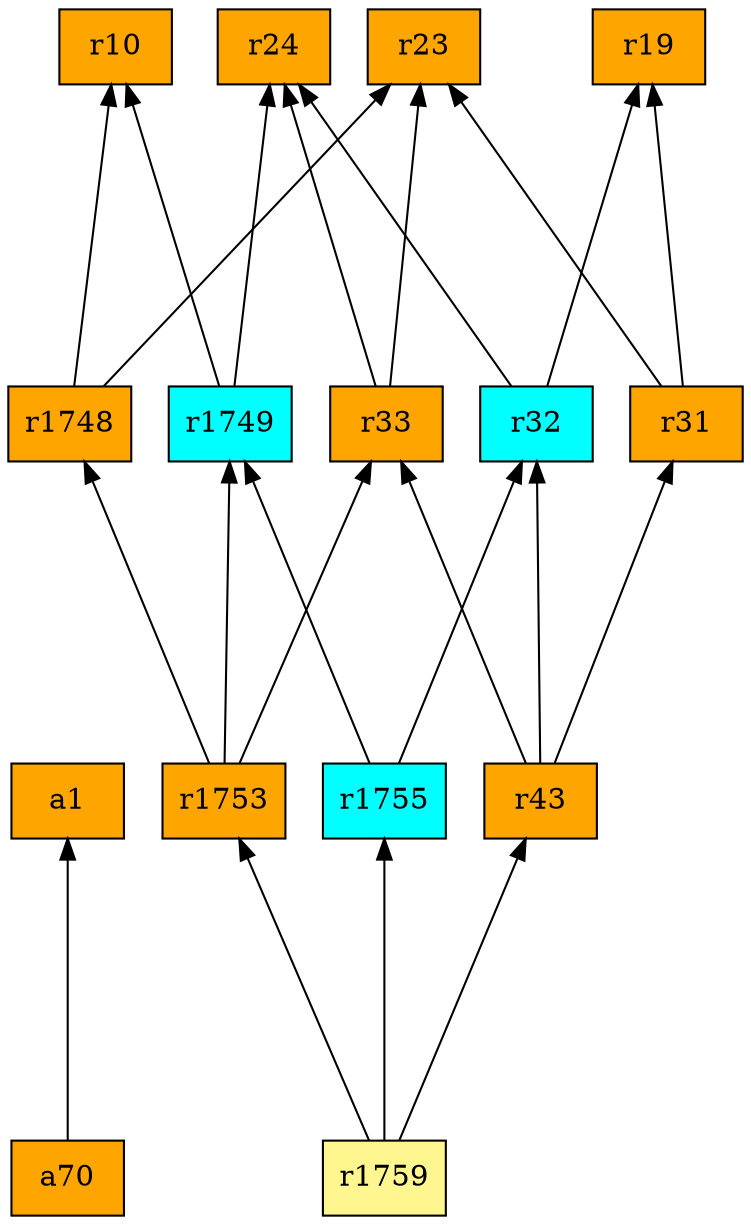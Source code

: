 digraph G {
rankdir=BT;ranksep="2.0";
"a1" [shape=record,fillcolor=orange,style=filled,label="{a1}"];
"r1748" [shape=record,fillcolor=orange,style=filled,label="{r1748}"];
"r1749" [shape=record,fillcolor=cyan,style=filled,label="{r1749}"];
"a70" [shape=record,fillcolor=orange,style=filled,label="{a70}"];
"r24" [shape=record,fillcolor=orange,style=filled,label="{r24}"];
"r19" [shape=record,fillcolor=orange,style=filled,label="{r19}"];
"r23" [shape=record,fillcolor=orange,style=filled,label="{r23}"];
"r33" [shape=record,fillcolor=orange,style=filled,label="{r33}"];
"r31" [shape=record,fillcolor=orange,style=filled,label="{r31}"];
"r1755" [shape=record,fillcolor=cyan,style=filled,label="{r1755}"];
"r43" [shape=record,fillcolor=orange,style=filled,label="{r43}"];
"r1759" [shape=record,fillcolor=khaki1,style=filled,label="{r1759}"];
"r1753" [shape=record,fillcolor=orange,style=filled,label="{r1753}"];
"r32" [shape=record,fillcolor=cyan,style=filled,label="{r32}"];
"r10" [shape=record,fillcolor=orange,style=filled,label="{r10}"];
"r1748" -> "r23"
"r1748" -> "r10"
"r1749" -> "r24"
"r1749" -> "r10"
"a70" -> "a1"
"r33" -> "r24"
"r33" -> "r23"
"r31" -> "r19"
"r31" -> "r23"
"r1755" -> "r1749"
"r1755" -> "r32"
"r43" -> "r33"
"r43" -> "r31"
"r43" -> "r32"
"r1759" -> "r1755"
"r1759" -> "r43"
"r1759" -> "r1753"
"r1753" -> "r1749"
"r1753" -> "r33"
"r1753" -> "r1748"
"r32" -> "r24"
"r32" -> "r19"
}